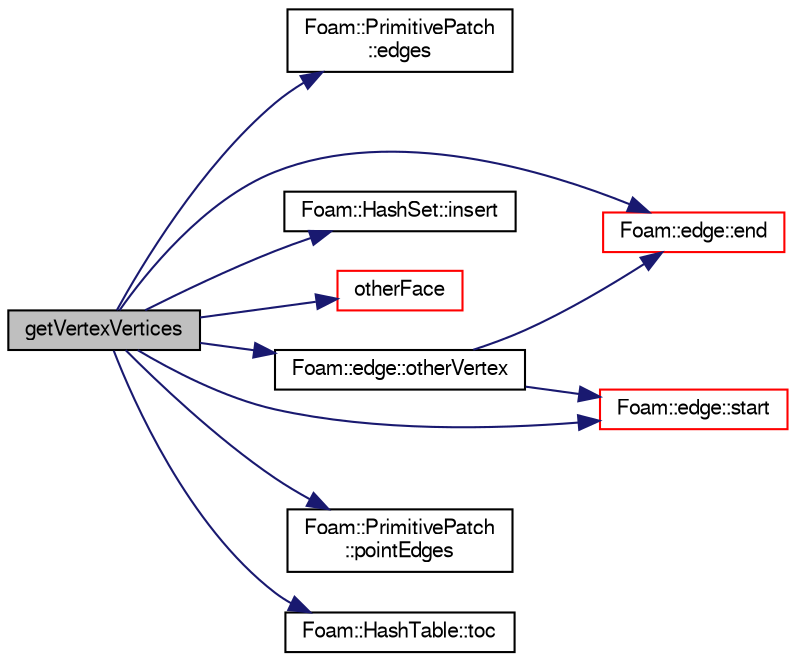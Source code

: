 digraph "getVertexVertices"
{
  bgcolor="transparent";
  edge [fontname="FreeSans",fontsize="10",labelfontname="FreeSans",labelfontsize="10"];
  node [fontname="FreeSans",fontsize="10",shape=record];
  rankdir="LR";
  Node157 [label="getVertexVertices",height=0.2,width=0.4,color="black", fillcolor="grey75", style="filled", fontcolor="black"];
  Node157 -> Node158 [color="midnightblue",fontsize="10",style="solid",fontname="FreeSans"];
  Node158 [label="Foam::PrimitivePatch\l::edges",height=0.2,width=0.4,color="black",URL="$a27538.html#a21d764179912ddda5c6f95193c289846",tooltip="Return list of edges, address into LOCAL point list. "];
  Node157 -> Node159 [color="midnightblue",fontsize="10",style="solid",fontname="FreeSans"];
  Node159 [label="Foam::edge::end",height=0.2,width=0.4,color="red",URL="$a27210.html#a5ac1c619caccdf5bcf8c3d58a409849f",tooltip="Return end vertex label. "];
  Node157 -> Node161 [color="midnightblue",fontsize="10",style="solid",fontname="FreeSans"];
  Node161 [label="Foam::HashSet::insert",height=0.2,width=0.4,color="black",URL="$a25690.html#a49f0753d9652681fc3a81f59951a0ad7",tooltip="Insert a new entry. "];
  Node157 -> Node162 [color="midnightblue",fontsize="10",style="solid",fontname="FreeSans"];
  Node162 [label="otherFace",height=0.2,width=0.4,color="red",URL="$a25538.html#acb1d26ee4d249b6be4e063b3b9cae689",tooltip="Get face connected to edge not faceI. "];
  Node157 -> Node223 [color="midnightblue",fontsize="10",style="solid",fontname="FreeSans"];
  Node223 [label="Foam::edge::otherVertex",height=0.2,width=0.4,color="black",URL="$a27210.html#abdf093da438a74d23c7552fc545bf0c4",tooltip="Given one vertex, return the other. "];
  Node223 -> Node159 [color="midnightblue",fontsize="10",style="solid",fontname="FreeSans"];
  Node223 -> Node215 [color="midnightblue",fontsize="10",style="solid",fontname="FreeSans"];
  Node215 [label="Foam::edge::start",height=0.2,width=0.4,color="red",URL="$a27210.html#afe56bdd2031bbf8321e35e2330c0b990",tooltip="Return start vertex label. "];
  Node157 -> Node218 [color="midnightblue",fontsize="10",style="solid",fontname="FreeSans"];
  Node218 [label="Foam::PrimitivePatch\l::pointEdges",height=0.2,width=0.4,color="black",URL="$a27538.html#a219060536b044c749e6178283665d632",tooltip="Return point-edge addressing. "];
  Node157 -> Node215 [color="midnightblue",fontsize="10",style="solid",fontname="FreeSans"];
  Node157 -> Node224 [color="midnightblue",fontsize="10",style="solid",fontname="FreeSans"];
  Node224 [label="Foam::HashTable::toc",height=0.2,width=0.4,color="black",URL="$a25702.html#a1717015c0033bc9eed654353eed0461b",tooltip="Return the table of contents. "];
}
